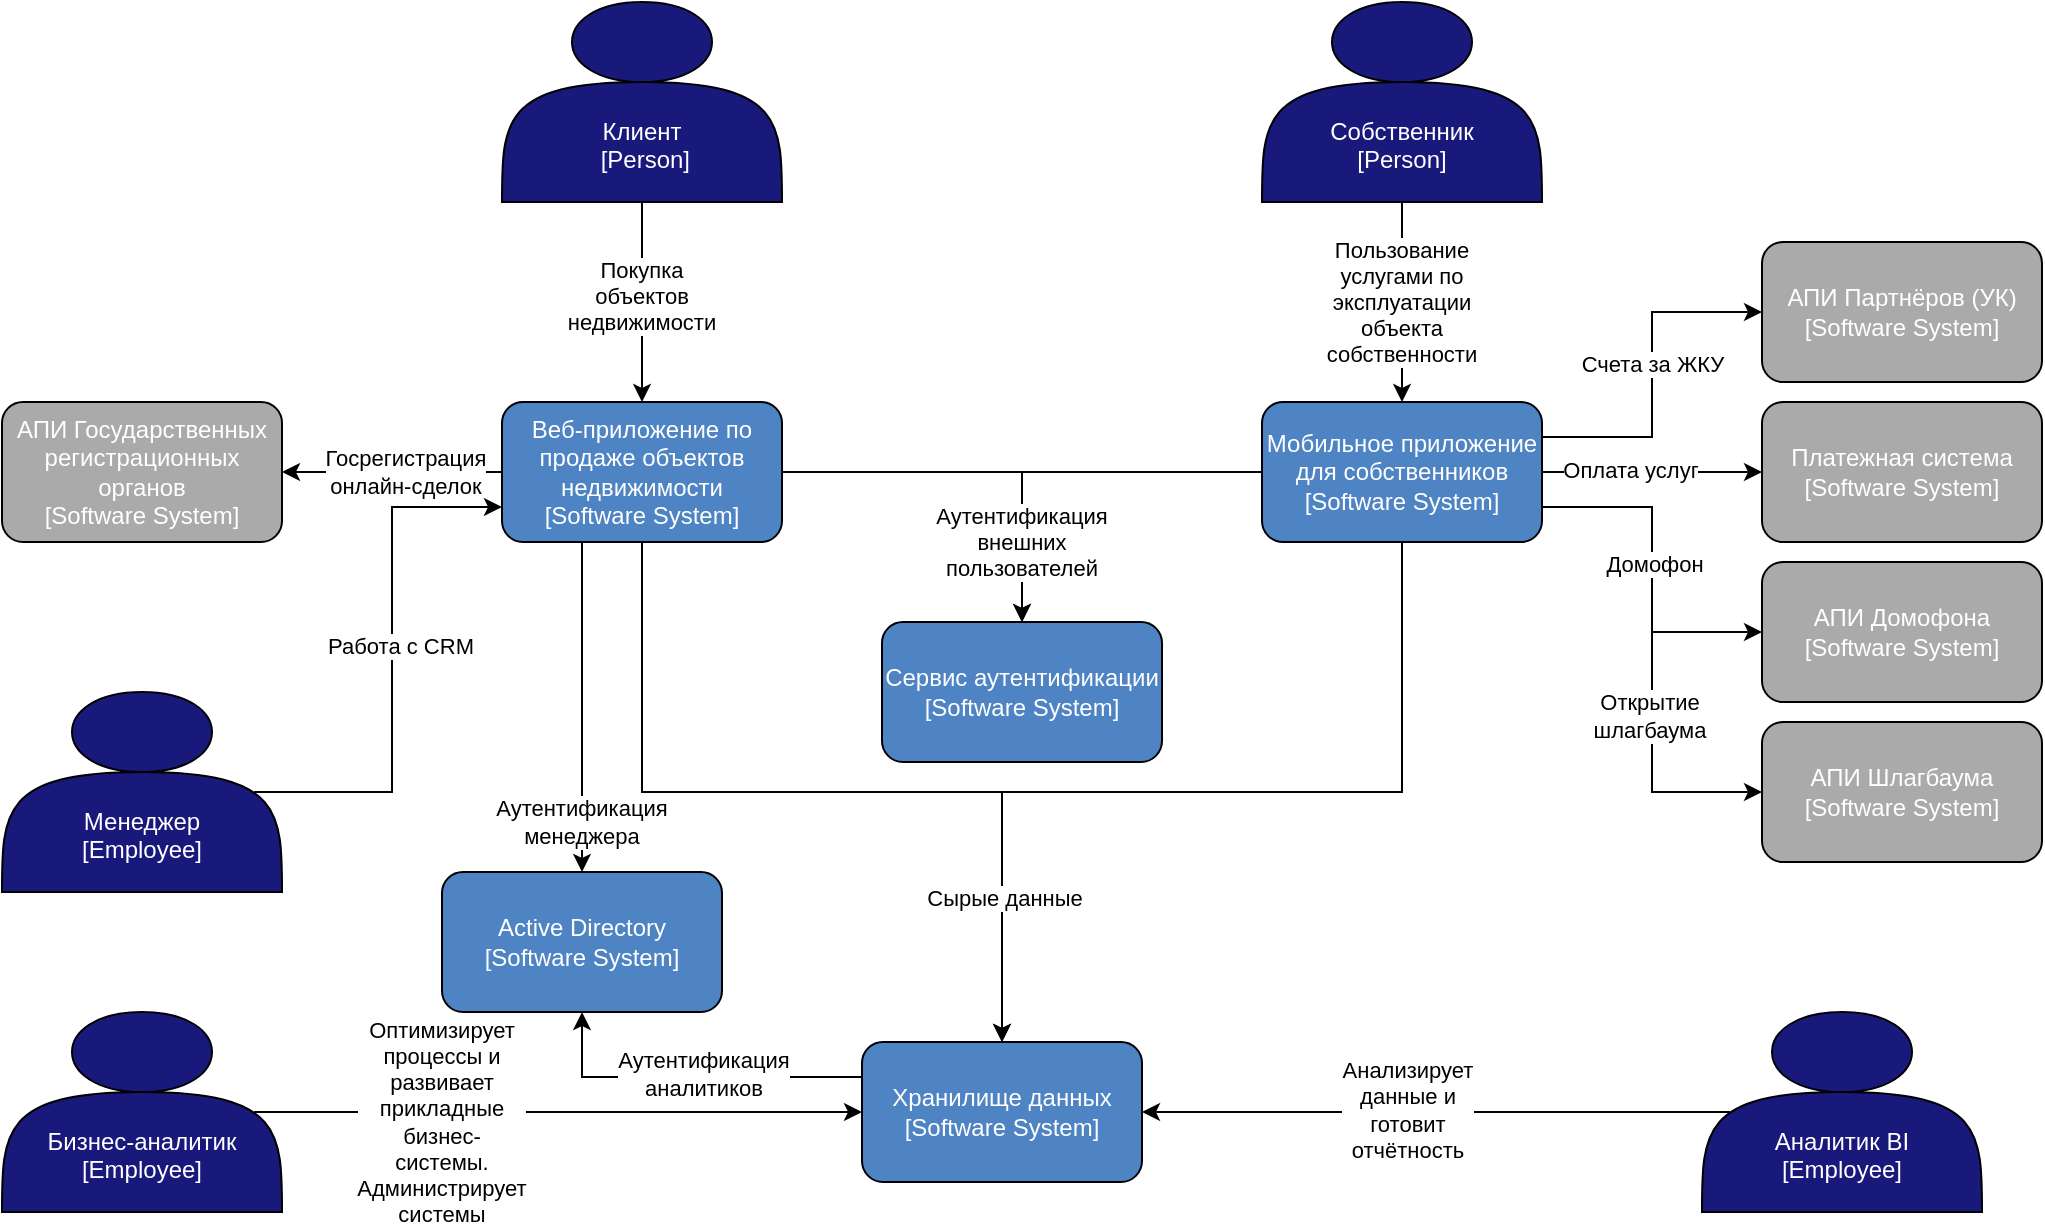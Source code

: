 <mxfile version="27.0.9">
  <diagram name="Страница — 1" id="u2UL2EnWTd_96jANU8_q">
    <mxGraphModel dx="946" dy="619" grid="1" gridSize="10" guides="1" tooltips="1" connect="1" arrows="1" fold="1" page="1" pageScale="1" pageWidth="827" pageHeight="1169" math="0" shadow="0">
      <root>
        <mxCell id="0" />
        <mxCell id="1" parent="0" />
        <mxCell id="29C_81YekZsEODcCSZQP-5" style="edgeStyle=orthogonalEdgeStyle;rounded=0;orthogonalLoop=1;jettySize=auto;html=1;exitX=0.5;exitY=1;exitDx=0;exitDy=0;entryX=0.5;entryY=0;entryDx=0;entryDy=0;" edge="1" parent="1" source="7VBXtj8w_6QsdJA1xl57-1" target="7VBXtj8w_6QsdJA1xl57-6">
          <mxGeometry relative="1" as="geometry" />
        </mxCell>
        <mxCell id="29C_81YekZsEODcCSZQP-33" value="Покупка объектов недвижимости" style="edgeLabel;html=1;align=center;verticalAlign=middle;resizable=0;points=[];whiteSpace=wrap;" vertex="1" connectable="0" parent="29C_81YekZsEODcCSZQP-5">
          <mxGeometry x="-0.06" relative="1" as="geometry">
            <mxPoint as="offset" />
          </mxGeometry>
        </mxCell>
        <mxCell id="7VBXtj8w_6QsdJA1xl57-1" value="&lt;div&gt;&lt;br&gt;&lt;/div&gt;&lt;div&gt;&lt;br&gt;&lt;/div&gt;&lt;div&gt;&amp;nbsp;&lt;/div&gt;&lt;div&gt;Клиент&lt;br&gt;&amp;nbsp;[Person]&lt;/div&gt;" style="shape=actor;whiteSpace=wrap;html=1;fillColor=#19197C;fontColor=#FFFFFF;" parent="1" vertex="1">
          <mxGeometry x="330" y="40" width="140" height="100" as="geometry" />
        </mxCell>
        <mxCell id="29C_81YekZsEODcCSZQP-6" style="edgeStyle=orthogonalEdgeStyle;rounded=0;orthogonalLoop=1;jettySize=auto;html=1;exitX=0.5;exitY=1;exitDx=0;exitDy=0;entryX=0.5;entryY=0;entryDx=0;entryDy=0;" edge="1" parent="1" source="7VBXtj8w_6QsdJA1xl57-2" target="7VBXtj8w_6QsdJA1xl57-7">
          <mxGeometry relative="1" as="geometry" />
        </mxCell>
        <mxCell id="29C_81YekZsEODcCSZQP-34" value="Пользование услугами по эксплуатации объекта собственности" style="edgeLabel;html=1;align=center;verticalAlign=middle;resizable=0;points=[];whiteSpace=wrap;" vertex="1" connectable="0" parent="29C_81YekZsEODcCSZQP-6">
          <mxGeometry x="-0.2" y="3" relative="1" as="geometry">
            <mxPoint x="-3" y="10" as="offset" />
          </mxGeometry>
        </mxCell>
        <mxCell id="7VBXtj8w_6QsdJA1xl57-2" value="&lt;div&gt;&lt;br&gt;&lt;/div&gt;&lt;div&gt;&lt;br&gt;&lt;/div&gt;&lt;div&gt;&lt;br&gt;&lt;/div&gt;&lt;div&gt;Собственник&lt;br&gt;[Person]&lt;/div&gt;" style="shape=actor;whiteSpace=wrap;html=1;fillColor=#19197C;fontColor=#FFFFFF;" parent="1" vertex="1">
          <mxGeometry x="710" y="40" width="140" height="100" as="geometry" />
        </mxCell>
        <mxCell id="29C_81YekZsEODcCSZQP-15" style="edgeStyle=orthogonalEdgeStyle;rounded=0;orthogonalLoop=1;jettySize=auto;html=1;exitX=0;exitY=0.5;exitDx=0;exitDy=0;entryX=1;entryY=0.5;entryDx=0;entryDy=0;" edge="1" parent="1" source="7VBXtj8w_6QsdJA1xl57-6" target="OY31IEBc404bFV-EftGe-3">
          <mxGeometry relative="1" as="geometry" />
        </mxCell>
        <mxCell id="29C_81YekZsEODcCSZQP-40" value="Госрегистрация онлайн-сделок" style="edgeLabel;html=1;align=center;verticalAlign=middle;resizable=0;points=[];whiteSpace=wrap;" vertex="1" connectable="0" parent="29C_81YekZsEODcCSZQP-15">
          <mxGeometry x="0.157" y="-1" relative="1" as="geometry">
            <mxPoint x="15" y="1" as="offset" />
          </mxGeometry>
        </mxCell>
        <mxCell id="29C_81YekZsEODcCSZQP-17" style="edgeStyle=orthogonalEdgeStyle;rounded=0;orthogonalLoop=1;jettySize=auto;html=1;exitX=1;exitY=0.5;exitDx=0;exitDy=0;entryX=0.5;entryY=0;entryDx=0;entryDy=0;" edge="1" parent="1" source="7VBXtj8w_6QsdJA1xl57-6" target="29C_81YekZsEODcCSZQP-16">
          <mxGeometry relative="1" as="geometry" />
        </mxCell>
        <mxCell id="29C_81YekZsEODcCSZQP-19" style="edgeStyle=orthogonalEdgeStyle;rounded=0;orthogonalLoop=1;jettySize=auto;html=1;exitX=0.5;exitY=1;exitDx=0;exitDy=0;entryX=0.5;entryY=0;entryDx=0;entryDy=0;" edge="1" parent="1" source="7VBXtj8w_6QsdJA1xl57-6" target="7VBXtj8w_6QsdJA1xl57-12">
          <mxGeometry relative="1" as="geometry" />
        </mxCell>
        <mxCell id="29C_81YekZsEODcCSZQP-26" style="edgeStyle=orthogonalEdgeStyle;rounded=0;orthogonalLoop=1;jettySize=auto;html=1;exitX=0.25;exitY=1;exitDx=0;exitDy=0;entryX=0.5;entryY=0;entryDx=0;entryDy=0;" edge="1" parent="1" source="7VBXtj8w_6QsdJA1xl57-6" target="29C_81YekZsEODcCSZQP-24">
          <mxGeometry relative="1" as="geometry">
            <Array as="points">
              <mxPoint x="370" y="310" />
            </Array>
          </mxGeometry>
        </mxCell>
        <mxCell id="29C_81YekZsEODcCSZQP-28" value="Аутентификация менеджера" style="edgeLabel;html=1;align=center;verticalAlign=middle;resizable=0;points=[];whiteSpace=wrap;" vertex="1" connectable="0" parent="29C_81YekZsEODcCSZQP-26">
          <mxGeometry x="0.035" relative="1" as="geometry">
            <mxPoint y="57" as="offset" />
          </mxGeometry>
        </mxCell>
        <mxCell id="7VBXtj8w_6QsdJA1xl57-6" value="Веб-приложение по продаже объектов недвижимости&lt;br&gt;[Software System]" style="rounded=1;whiteSpace=wrap;html=1;fillColor=#4E84C3;fontColor=#FFFFFF;" parent="1" vertex="1">
          <mxGeometry x="330" y="240" width="140" height="70" as="geometry" />
        </mxCell>
        <mxCell id="29C_81YekZsEODcCSZQP-9" style="edgeStyle=orthogonalEdgeStyle;rounded=0;orthogonalLoop=1;jettySize=auto;html=1;exitX=1;exitY=0.25;exitDx=0;exitDy=0;entryX=0;entryY=0.5;entryDx=0;entryDy=0;" edge="1" parent="1" source="7VBXtj8w_6QsdJA1xl57-7" target="7VBXtj8w_6QsdJA1xl57-36">
          <mxGeometry relative="1" as="geometry" />
        </mxCell>
        <mxCell id="29C_81YekZsEODcCSZQP-35" value="Счета за ЖКУ" style="edgeLabel;html=1;align=center;verticalAlign=middle;resizable=0;points=[];" vertex="1" connectable="0" parent="29C_81YekZsEODcCSZQP-9">
          <mxGeometry x="0.06" y="1" relative="1" as="geometry">
            <mxPoint x="1" as="offset" />
          </mxGeometry>
        </mxCell>
        <mxCell id="29C_81YekZsEODcCSZQP-10" style="edgeStyle=orthogonalEdgeStyle;rounded=0;orthogonalLoop=1;jettySize=auto;html=1;exitX=1;exitY=0.75;exitDx=0;exitDy=0;entryX=0;entryY=0.5;entryDx=0;entryDy=0;" edge="1" parent="1" source="7VBXtj8w_6QsdJA1xl57-7" target="29C_81YekZsEODcCSZQP-2">
          <mxGeometry relative="1" as="geometry" />
        </mxCell>
        <mxCell id="29C_81YekZsEODcCSZQP-11" style="edgeStyle=orthogonalEdgeStyle;rounded=0;orthogonalLoop=1;jettySize=auto;html=1;exitX=1;exitY=0.75;exitDx=0;exitDy=0;entryX=0;entryY=0.5;entryDx=0;entryDy=0;" edge="1" parent="1" source="7VBXtj8w_6QsdJA1xl57-7" target="29C_81YekZsEODcCSZQP-3">
          <mxGeometry relative="1" as="geometry" />
        </mxCell>
        <mxCell id="29C_81YekZsEODcCSZQP-37" value="Открытие шлагбаума" style="edgeLabel;html=1;align=center;verticalAlign=middle;resizable=0;points=[];whiteSpace=wrap;" vertex="1" connectable="0" parent="29C_81YekZsEODcCSZQP-11">
          <mxGeometry x="0.263" y="-1" relative="1" as="geometry">
            <mxPoint as="offset" />
          </mxGeometry>
        </mxCell>
        <mxCell id="29C_81YekZsEODcCSZQP-38" value="Домофон" style="edgeLabel;html=1;align=center;verticalAlign=middle;resizable=0;points=[];" vertex="1" connectable="0" parent="29C_81YekZsEODcCSZQP-11">
          <mxGeometry x="-0.339" y="1" relative="1" as="geometry">
            <mxPoint as="offset" />
          </mxGeometry>
        </mxCell>
        <mxCell id="29C_81YekZsEODcCSZQP-14" style="edgeStyle=orthogonalEdgeStyle;rounded=0;orthogonalLoop=1;jettySize=auto;html=1;exitX=0.5;exitY=1;exitDx=0;exitDy=0;entryX=0.5;entryY=0;entryDx=0;entryDy=0;" edge="1" parent="1" source="7VBXtj8w_6QsdJA1xl57-7" target="7VBXtj8w_6QsdJA1xl57-12">
          <mxGeometry relative="1" as="geometry" />
        </mxCell>
        <mxCell id="29C_81YekZsEODcCSZQP-39" value="Сырые данные" style="edgeLabel;html=1;align=center;verticalAlign=middle;resizable=0;points=[];" vertex="1" connectable="0" parent="29C_81YekZsEODcCSZQP-14">
          <mxGeometry x="0.68" y="1" relative="1" as="geometry">
            <mxPoint as="offset" />
          </mxGeometry>
        </mxCell>
        <mxCell id="29C_81YekZsEODcCSZQP-18" style="edgeStyle=orthogonalEdgeStyle;rounded=0;orthogonalLoop=1;jettySize=auto;html=1;exitX=0;exitY=0.5;exitDx=0;exitDy=0;entryX=0.5;entryY=0;entryDx=0;entryDy=0;" edge="1" parent="1" source="7VBXtj8w_6QsdJA1xl57-7" target="29C_81YekZsEODcCSZQP-16">
          <mxGeometry relative="1" as="geometry">
            <mxPoint x="590" y="320" as="targetPoint" />
          </mxGeometry>
        </mxCell>
        <mxCell id="29C_81YekZsEODcCSZQP-32" value="Аутентификация внешних пользователей" style="edgeLabel;html=1;align=center;verticalAlign=middle;resizable=0;points=[];whiteSpace=wrap;" vertex="1" connectable="0" parent="29C_81YekZsEODcCSZQP-18">
          <mxGeometry x="0.549" y="-1" relative="1" as="geometry">
            <mxPoint x="1" y="4" as="offset" />
          </mxGeometry>
        </mxCell>
        <mxCell id="7VBXtj8w_6QsdJA1xl57-7" value="Мобильное приложение для собственников&lt;div&gt;[Software System]&lt;/div&gt;" style="rounded=1;whiteSpace=wrap;html=1;fillColor=#4E84C3;fontColor=#FFFFFF;" parent="1" vertex="1">
          <mxGeometry x="710" y="240" width="140" height="70" as="geometry" />
        </mxCell>
        <mxCell id="29C_81YekZsEODcCSZQP-25" style="edgeStyle=orthogonalEdgeStyle;rounded=0;orthogonalLoop=1;jettySize=auto;html=1;exitX=0;exitY=0.25;exitDx=0;exitDy=0;entryX=0.5;entryY=1;entryDx=0;entryDy=0;" edge="1" parent="1" source="7VBXtj8w_6QsdJA1xl57-12" target="29C_81YekZsEODcCSZQP-24">
          <mxGeometry relative="1" as="geometry" />
        </mxCell>
        <mxCell id="29C_81YekZsEODcCSZQP-29" value="Аутентификация аналитиков" style="edgeLabel;html=1;align=center;verticalAlign=middle;resizable=0;points=[];whiteSpace=wrap;" vertex="1" connectable="0" parent="29C_81YekZsEODcCSZQP-25">
          <mxGeometry x="0.27" y="-2" relative="1" as="geometry">
            <mxPoint x="30" as="offset" />
          </mxGeometry>
        </mxCell>
        <mxCell id="7VBXtj8w_6QsdJA1xl57-12" value="Хранилище данных&lt;div&gt;[Software System]&lt;/div&gt;" style="rounded=1;whiteSpace=wrap;html=1;fillColor=#4E84C3;fontColor=#FFFFFF;" parent="1" vertex="1">
          <mxGeometry x="510" y="560" width="140" height="70" as="geometry" />
        </mxCell>
        <mxCell id="7VBXtj8w_6QsdJA1xl57-36" value="АПИ Партнёров (УК)&lt;div&gt;[Software System]&lt;/div&gt;" style="rounded=1;whiteSpace=wrap;html=1;fillColor=#AAAAAA;fontColor=#FFFFFF;" parent="1" vertex="1">
          <mxGeometry x="960" y="160" width="140" height="70" as="geometry" />
        </mxCell>
        <mxCell id="OY31IEBc404bFV-EftGe-3" value="АПИ Государственных регистрационных органов&lt;div&gt;[Software System]&lt;/div&gt;" style="rounded=1;whiteSpace=wrap;html=1;fillColor=#AAAAAA;fontColor=#FFFFFF;" parent="1" vertex="1">
          <mxGeometry x="80" y="240" width="140" height="70" as="geometry" />
        </mxCell>
        <mxCell id="29C_81YekZsEODcCSZQP-2" value="АПИ Домофона&lt;div&gt;[Software System]&lt;/div&gt;" style="rounded=1;whiteSpace=wrap;html=1;fillColor=#AAAAAA;fontColor=#FFFFFF;" vertex="1" parent="1">
          <mxGeometry x="960" y="320" width="140" height="70" as="geometry" />
        </mxCell>
        <mxCell id="29C_81YekZsEODcCSZQP-3" value="АПИ Шлагбаума&lt;div&gt;[Software System]&lt;/div&gt;" style="rounded=1;whiteSpace=wrap;html=1;fillColor=#AAAAAA;fontColor=#FFFFFF;" vertex="1" parent="1">
          <mxGeometry x="960" y="400" width="140" height="70" as="geometry" />
        </mxCell>
        <mxCell id="29C_81YekZsEODcCSZQP-7" style="edgeStyle=orthogonalEdgeStyle;rounded=0;orthogonalLoop=1;jettySize=auto;html=1;exitX=0.1;exitY=0.5;exitDx=0;exitDy=0;exitPerimeter=0;entryX=1;entryY=0.5;entryDx=0;entryDy=0;" edge="1" parent="1" source="29C_81YekZsEODcCSZQP-4" target="7VBXtj8w_6QsdJA1xl57-12">
          <mxGeometry relative="1" as="geometry">
            <Array as="points">
              <mxPoint x="760" y="595" />
              <mxPoint x="760" y="595" />
            </Array>
          </mxGeometry>
        </mxCell>
        <mxCell id="29C_81YekZsEODcCSZQP-43" value="Анализирует данные и готовит отчётность" style="edgeLabel;html=1;align=center;verticalAlign=middle;resizable=0;points=[];whiteSpace=wrap;" vertex="1" connectable="0" parent="29C_81YekZsEODcCSZQP-7">
          <mxGeometry x="0.099" y="-1" relative="1" as="geometry">
            <mxPoint as="offset" />
          </mxGeometry>
        </mxCell>
        <mxCell id="29C_81YekZsEODcCSZQP-4" value="&lt;div&gt;&lt;br&gt;&lt;/div&gt;&lt;div&gt;&lt;br&gt;&lt;/div&gt;&lt;div&gt;&lt;br&gt;&lt;/div&gt;&lt;div&gt;Аналитик BI&lt;br&gt;[Employee]&lt;/div&gt;" style="shape=actor;whiteSpace=wrap;html=1;fontColor=#FFFFFF;fillColor=#19197C;" vertex="1" parent="1">
          <mxGeometry x="930" y="545" width="140" height="100" as="geometry" />
        </mxCell>
        <mxCell id="29C_81YekZsEODcCSZQP-12" value="Платежная система&lt;br&gt;&lt;div&gt;[Software System]&lt;/div&gt;" style="rounded=1;whiteSpace=wrap;html=1;fillColor=#AAAAAA;fontColor=#FFFFFF;" vertex="1" parent="1">
          <mxGeometry x="960" y="240" width="140" height="70" as="geometry" />
        </mxCell>
        <mxCell id="29C_81YekZsEODcCSZQP-13" style="edgeStyle=orthogonalEdgeStyle;rounded=0;orthogonalLoop=1;jettySize=auto;html=1;exitX=1;exitY=0.5;exitDx=0;exitDy=0;entryX=0;entryY=0.5;entryDx=0;entryDy=0;" edge="1" parent="1" source="7VBXtj8w_6QsdJA1xl57-7" target="29C_81YekZsEODcCSZQP-12">
          <mxGeometry relative="1" as="geometry" />
        </mxCell>
        <mxCell id="29C_81YekZsEODcCSZQP-36" value="Оплата услуг" style="edgeLabel;html=1;align=center;verticalAlign=middle;resizable=0;points=[];" vertex="1" connectable="0" parent="29C_81YekZsEODcCSZQP-13">
          <mxGeometry x="-0.212" y="1" relative="1" as="geometry">
            <mxPoint as="offset" />
          </mxGeometry>
        </mxCell>
        <mxCell id="29C_81YekZsEODcCSZQP-16" value="Сервис аутентификации&lt;br&gt;[Software System]" style="rounded=1;whiteSpace=wrap;html=1;fillColor=#4E84C3;fontColor=#FFFFFF;" vertex="1" parent="1">
          <mxGeometry x="520" y="350" width="140" height="70" as="geometry" />
        </mxCell>
        <mxCell id="29C_81YekZsEODcCSZQP-21" style="edgeStyle=orthogonalEdgeStyle;rounded=0;orthogonalLoop=1;jettySize=auto;html=1;exitX=0.9;exitY=0.5;exitDx=0;exitDy=0;exitPerimeter=0;entryX=0;entryY=0.75;entryDx=0;entryDy=0;" edge="1" parent="1" source="29C_81YekZsEODcCSZQP-20" target="7VBXtj8w_6QsdJA1xl57-6">
          <mxGeometry relative="1" as="geometry" />
        </mxCell>
        <mxCell id="29C_81YekZsEODcCSZQP-27" value="Работа с CRM" style="edgeLabel;html=1;align=center;verticalAlign=middle;resizable=0;points=[];" vertex="1" connectable="0" parent="29C_81YekZsEODcCSZQP-21">
          <mxGeometry x="0.068" y="-3" relative="1" as="geometry">
            <mxPoint x="1" as="offset" />
          </mxGeometry>
        </mxCell>
        <mxCell id="29C_81YekZsEODcCSZQP-20" value="&lt;div&gt;&lt;br&gt;&lt;/div&gt;&lt;div&gt;&lt;br&gt;&lt;/div&gt;&lt;div&gt;&lt;br&gt;&lt;/div&gt;&lt;div&gt;Менеджер&lt;br&gt;[Employee]&lt;/div&gt;" style="shape=actor;whiteSpace=wrap;html=1;fontColor=#FFFFFF;fillColor=#19197C;" vertex="1" parent="1">
          <mxGeometry x="80" y="385" width="140" height="100" as="geometry" />
        </mxCell>
        <mxCell id="29C_81YekZsEODcCSZQP-23" style="edgeStyle=orthogonalEdgeStyle;rounded=0;orthogonalLoop=1;jettySize=auto;html=1;exitX=0.9;exitY=0.5;exitDx=0;exitDy=0;exitPerimeter=0;entryX=0;entryY=0.5;entryDx=0;entryDy=0;" edge="1" parent="1" source="29C_81YekZsEODcCSZQP-22" target="7VBXtj8w_6QsdJA1xl57-12">
          <mxGeometry relative="1" as="geometry" />
        </mxCell>
        <mxCell id="29C_81YekZsEODcCSZQP-42" value="Оптимизирует процессы и развивает прикладные бизнес-системы. Администрирует системы" style="edgeLabel;html=1;align=center;verticalAlign=middle;resizable=0;points=[];whiteSpace=wrap;" vertex="1" connectable="0" parent="29C_81YekZsEODcCSZQP-23">
          <mxGeometry x="-0.53" y="4" relative="1" as="geometry">
            <mxPoint x="22" y="9" as="offset" />
          </mxGeometry>
        </mxCell>
        <mxCell id="29C_81YekZsEODcCSZQP-22" value="&lt;div&gt;&lt;br&gt;&lt;/div&gt;&lt;div&gt;&lt;br&gt;&lt;/div&gt;&lt;div&gt;&lt;br&gt;&lt;/div&gt;&lt;div&gt;Бизнес-аналитик&lt;br&gt;[Employee]&lt;/div&gt;" style="shape=actor;whiteSpace=wrap;html=1;fontColor=#FFFFFF;fillColor=#19197C;" vertex="1" parent="1">
          <mxGeometry x="80" y="545" width="140" height="100" as="geometry" />
        </mxCell>
        <mxCell id="29C_81YekZsEODcCSZQP-24" value="Active Directory&lt;br&gt;[Software System]" style="rounded=1;whiteSpace=wrap;html=1;fillColor=#4E84C3;fontColor=#FFFFFF;" vertex="1" parent="1">
          <mxGeometry x="300" y="475" width="140" height="70" as="geometry" />
        </mxCell>
      </root>
    </mxGraphModel>
  </diagram>
</mxfile>
